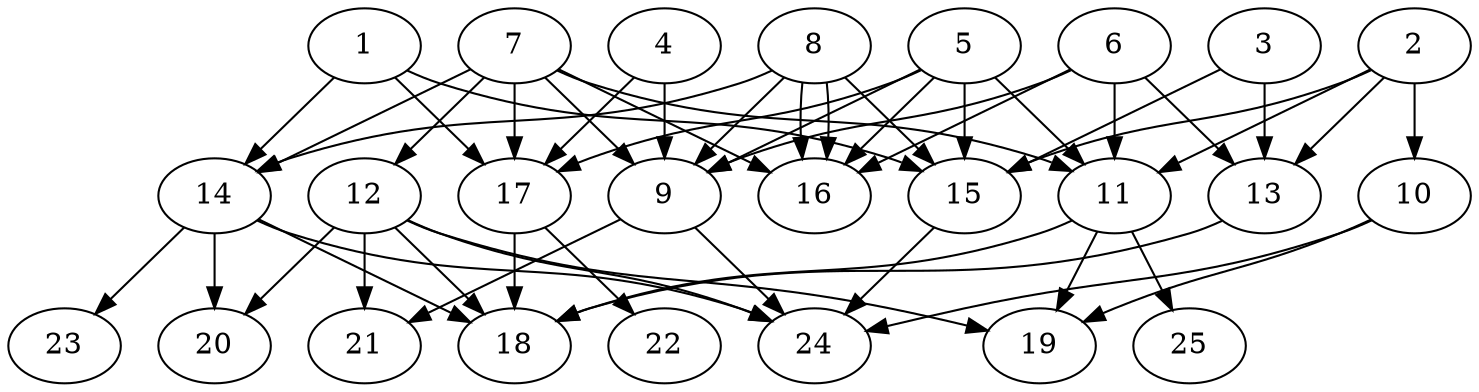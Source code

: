 // DAG automatically generated by daggen at Thu Oct  3 14:00:40 2019
// ./daggen --dot -n 25 --ccr 0.5 --fat 0.7 --regular 0.9 --density 0.7 --mindata 5242880 --maxdata 52428800 
digraph G {
  1 [size="42752000", alpha="0.13", expect_size="21376000"] 
  1 -> 14 [size ="21376000"]
  1 -> 15 [size ="21376000"]
  1 -> 17 [size ="21376000"]
  2 [size="87293952", alpha="0.15", expect_size="43646976"] 
  2 -> 10 [size ="43646976"]
  2 -> 11 [size ="43646976"]
  2 -> 13 [size ="43646976"]
  2 -> 15 [size ="43646976"]
  3 [size="70230016", alpha="0.04", expect_size="35115008"] 
  3 -> 13 [size ="35115008"]
  3 -> 15 [size ="35115008"]
  4 [size="69627904", alpha="0.02", expect_size="34813952"] 
  4 -> 9 [size ="34813952"]
  4 -> 17 [size ="34813952"]
  5 [size="49301504", alpha="0.20", expect_size="24650752"] 
  5 -> 9 [size ="24650752"]
  5 -> 11 [size ="24650752"]
  5 -> 15 [size ="24650752"]
  5 -> 16 [size ="24650752"]
  5 -> 17 [size ="24650752"]
  6 [size="57264128", alpha="0.06", expect_size="28632064"] 
  6 -> 9 [size ="28632064"]
  6 -> 11 [size ="28632064"]
  6 -> 13 [size ="28632064"]
  6 -> 16 [size ="28632064"]
  7 [size="18530304", alpha="0.17", expect_size="9265152"] 
  7 -> 9 [size ="9265152"]
  7 -> 11 [size ="9265152"]
  7 -> 12 [size ="9265152"]
  7 -> 14 [size ="9265152"]
  7 -> 16 [size ="9265152"]
  7 -> 17 [size ="9265152"]
  8 [size="88229888", alpha="0.02", expect_size="44114944"] 
  8 -> 9 [size ="44114944"]
  8 -> 14 [size ="44114944"]
  8 -> 15 [size ="44114944"]
  8 -> 16 [size ="44114944"]
  8 -> 16 [size ="44114944"]
  9 [size="96569344", alpha="0.00", expect_size="48284672"] 
  9 -> 21 [size ="48284672"]
  9 -> 24 [size ="48284672"]
  10 [size="88254464", alpha="0.17", expect_size="44127232"] 
  10 -> 19 [size ="44127232"]
  10 -> 24 [size ="44127232"]
  11 [size="91713536", alpha="0.04", expect_size="45856768"] 
  11 -> 18 [size ="45856768"]
  11 -> 19 [size ="45856768"]
  11 -> 25 [size ="45856768"]
  12 [size="56715264", alpha="0.20", expect_size="28357632"] 
  12 -> 18 [size ="28357632"]
  12 -> 19 [size ="28357632"]
  12 -> 20 [size ="28357632"]
  12 -> 21 [size ="28357632"]
  12 -> 24 [size ="28357632"]
  13 [size="31717376", alpha="0.01", expect_size="15858688"] 
  13 -> 18 [size ="15858688"]
  14 [size="52824064", alpha="0.13", expect_size="26412032"] 
  14 -> 18 [size ="26412032"]
  14 -> 20 [size ="26412032"]
  14 -> 23 [size ="26412032"]
  14 -> 24 [size ="26412032"]
  15 [size="64004096", alpha="0.14", expect_size="32002048"] 
  15 -> 24 [size ="32002048"]
  16 [size="61743104", alpha="0.13", expect_size="30871552"] 
  17 [size="91097088", alpha="0.07", expect_size="45548544"] 
  17 -> 18 [size ="45548544"]
  17 -> 22 [size ="45548544"]
  18 [size="79030272", alpha="0.10", expect_size="39515136"] 
  19 [size="90728448", alpha="0.17", expect_size="45364224"] 
  20 [size="92276736", alpha="0.11", expect_size="46138368"] 
  21 [size="78503936", alpha="0.11", expect_size="39251968"] 
  22 [size="95356928", alpha="0.08", expect_size="47678464"] 
  23 [size="94980096", alpha="0.18", expect_size="47490048"] 
  24 [size="100386816", alpha="0.00", expect_size="50193408"] 
  25 [size="65335296", alpha="0.11", expect_size="32667648"] 
}
